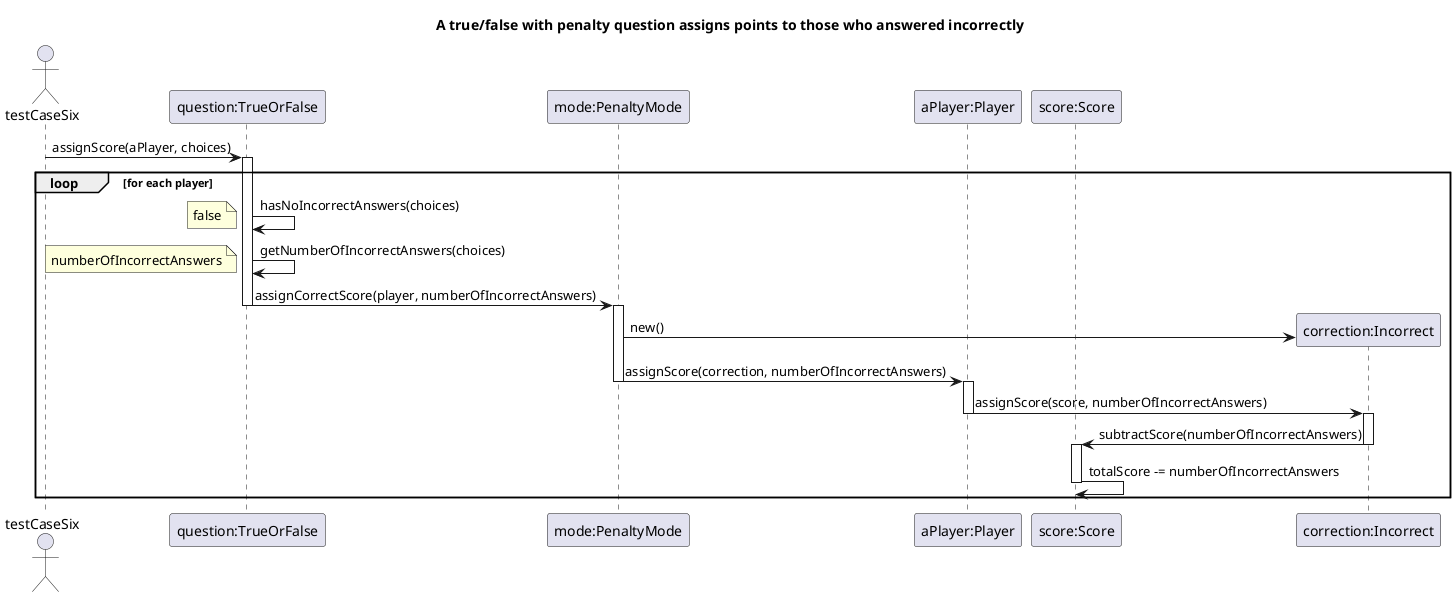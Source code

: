@startuml
title: A true/false with penalty question assigns points to those who answered incorrectly

actor testCaseSix
participant "question:TrueOrFalse" as question
participant "mode:PenaltyMode" as type
participant "aPlayer:Player" as player
participant "score:Score" as score
participant "correction:Incorrect" as correction

testCaseSix -> question: assignScore(aPlayer, choices)
activate question
loop for each player
question -> question: hasNoIncorrectAnswers(choices)
note left: false
question -> question: getNumberOfIncorrectAnswers(choices)
note left: numberOfIncorrectAnswers
question -> type: assignCorrectScore(player, numberOfIncorrectAnswers)
deactivate question
activate type
create correction
type -> correction: new()
type -> player: assignScore(correction, numberOfIncorrectAnswers)
deactivate type
activate player
player -> correction: assignScore(score, numberOfIncorrectAnswers)
deactivate player
activate correction
correction -> score: subtractScore(numberOfIncorrectAnswers)
deactivate correction
activate score
score -> score: totalScore -= numberOfIncorrectAnswers
deactivate score

end loop
@enduml